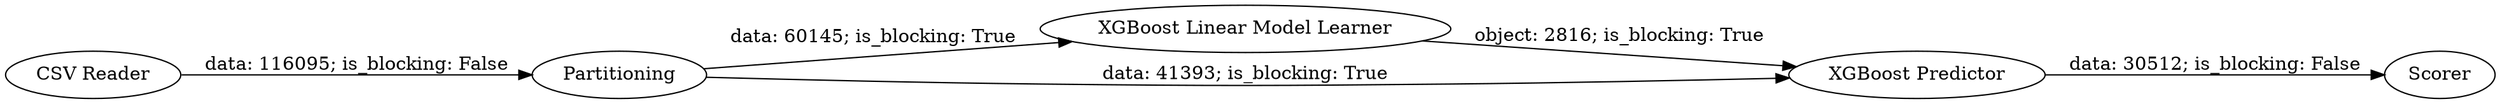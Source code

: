 digraph {
	"3050336136018078166_24" [label="CSV Reader"]
	"3050336136018078166_26" [label="XGBoost Linear Model Learner"]
	"3050336136018078166_27" [label="XGBoost Predictor"]
	"3050336136018078166_25" [label=Partitioning]
	"3050336136018078166_28" [label=Scorer]
	"3050336136018078166_25" -> "3050336136018078166_27" [label="data: 41393; is_blocking: True"]
	"3050336136018078166_24" -> "3050336136018078166_25" [label="data: 116095; is_blocking: False"]
	"3050336136018078166_26" -> "3050336136018078166_27" [label="object: 2816; is_blocking: True"]
	"3050336136018078166_27" -> "3050336136018078166_28" [label="data: 30512; is_blocking: False"]
	"3050336136018078166_25" -> "3050336136018078166_26" [label="data: 60145; is_blocking: True"]
	rankdir=LR
}
